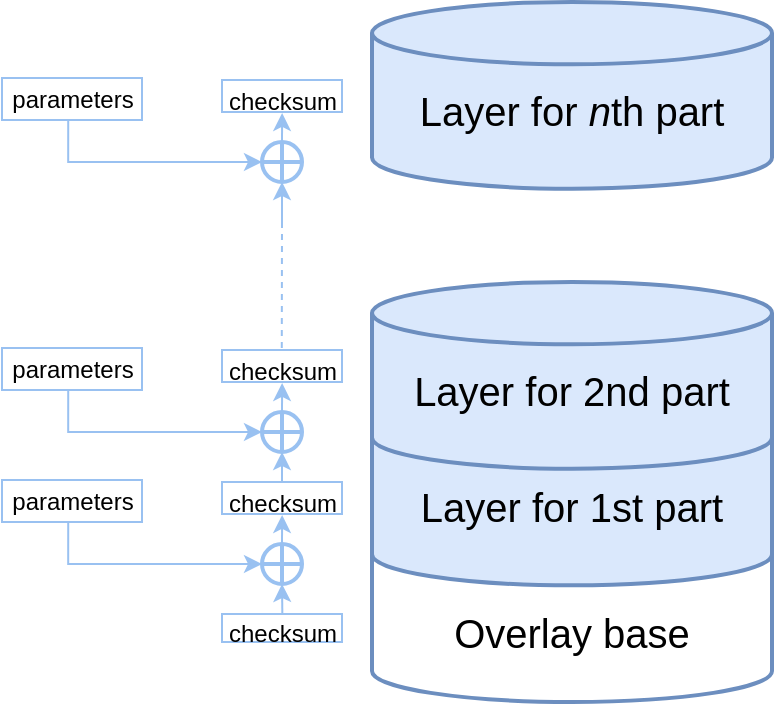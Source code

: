 <mxfile version="20.8.18"><diagram name="Page-1" id="a6xfFt8tQkR0kZ5vXe7a"><mxGraphModel dx="1147" dy="645" grid="1" gridSize="10" guides="1" tooltips="1" connect="1" arrows="1" fold="1" page="1" pageScale="1" pageWidth="850" pageHeight="1100" math="0" shadow="0"><root><mxCell id="0"/><mxCell id="1" parent="0"/><mxCell id="lnxKrOoGJMtpb8716Pi0-23" style="edgeStyle=orthogonalEdgeStyle;rounded=0;orthogonalLoop=1;jettySize=auto;html=1;exitX=0.5;exitY=0;exitDx=0;exitDy=0;entryX=0.501;entryY=1.03;entryDx=0;entryDy=0;entryPerimeter=0;strokeColor=#99c1f1;fontSize=12;fontColor=#000000;" edge="1" parent="1" source="lnxKrOoGJMtpb8716Pi0-10" target="lnxKrOoGJMtpb8716Pi0-11"><mxGeometry relative="1" as="geometry"/></mxCell><mxCell id="lnxKrOoGJMtpb8716Pi0-10" value="" style="shape=orEllipse;perimeter=ellipsePerimeter;whiteSpace=wrap;html=1;backgroundOutline=1;sketch=0;fontSize=20;fontColor=#99c1f1;fillColor=none;strokeColor=#99c1f1;strokeWidth=2;" vertex="1" parent="1"><mxGeometry x="385" y="351" width="20" height="20" as="geometry"/></mxCell><mxCell id="lnxKrOoGJMtpb8716Pi0-40" style="edgeStyle=orthogonalEdgeStyle;rounded=0;orthogonalLoop=1;jettySize=auto;html=1;entryX=0.5;entryY=1;entryDx=0;entryDy=0;strokeColor=#99c1f1;fontSize=12;fontColor=#000000;" edge="1" parent="1" target="lnxKrOoGJMtpb8716Pi0-35"><mxGeometry relative="1" as="geometry"><mxPoint x="395" y="320" as="sourcePoint"/></mxGeometry></mxCell><mxCell id="lnxKrOoGJMtpb8716Pi0-11" value="&lt;font style=&quot;font-size: 19px;&quot; color=&quot;#000000&quot;&gt;&lt;font style=&quot;font-size: 18px;&quot;&gt;&lt;font style=&quot;font-size: 17px;&quot;&gt;&lt;font style=&quot;font-size: 16px;&quot;&gt;&lt;font style=&quot;font-size: 15px;&quot;&gt;&lt;font style=&quot;font-size: 14px;&quot;&gt;&lt;font style=&quot;font-size: 13px;&quot;&gt;&lt;font style=&quot;font-size: 12px;&quot;&gt;checksum&lt;/font&gt;&lt;/font&gt;&lt;/font&gt;&lt;/font&gt;&lt;/font&gt;&lt;/font&gt;&lt;/font&gt;&lt;/font&gt;" style="text;html=1;align=center;verticalAlign=middle;resizable=1;points=[];autosize=1;strokeColor=#99c1f1;fillColor=none;fontSize=20;strokeWidth=1;" vertex="1" parent="1"><mxGeometry x="365" y="320" width="60" height="16" as="geometry"/></mxCell><mxCell id="lnxKrOoGJMtpb8716Pi0-14" style="edgeStyle=orthogonalEdgeStyle;rounded=0;orthogonalLoop=1;jettySize=auto;html=1;entryX=0;entryY=0.5;entryDx=0;entryDy=0;strokeColor=#99c1f1;fontSize=12;fontColor=#000000;exitX=0.473;exitY=0.994;exitDx=0;exitDy=0;exitPerimeter=0;" edge="1" parent="1" source="lnxKrOoGJMtpb8716Pi0-13" target="lnxKrOoGJMtpb8716Pi0-10"><mxGeometry relative="1" as="geometry"/></mxCell><mxCell id="lnxKrOoGJMtpb8716Pi0-13" value="&lt;div&gt;parameters&lt;/div&gt;" style="text;html=1;align=center;verticalAlign=middle;resizable=1;points=[];autosize=1;strokeColor=#99c1f1;fillColor=none;fontSize=12;fontColor=#000000;strokeWidth=1;" vertex="1" parent="1"><mxGeometry x="255" y="319" width="70" height="21" as="geometry"/></mxCell><mxCell id="lnxKrOoGJMtpb8716Pi0-24" style="edgeStyle=orthogonalEdgeStyle;rounded=0;orthogonalLoop=1;jettySize=auto;html=1;entryX=0.5;entryY=1;entryDx=0;entryDy=0;strokeColor=#99c1f1;fontSize=12;fontColor=#000000;exitX=0.503;exitY=0;exitDx=0;exitDy=0;exitPerimeter=0;" edge="1" parent="1" source="lnxKrOoGJMtpb8716Pi0-15" target="lnxKrOoGJMtpb8716Pi0-10"><mxGeometry relative="1" as="geometry"><mxPoint x="395" y="379" as="sourcePoint"/></mxGeometry></mxCell><mxCell id="lnxKrOoGJMtpb8716Pi0-15" value="&lt;font style=&quot;font-size: 19px;&quot; color=&quot;#000000&quot;&gt;&lt;font style=&quot;font-size: 18px;&quot;&gt;&lt;font style=&quot;font-size: 17px;&quot;&gt;&lt;font style=&quot;font-size: 16px;&quot;&gt;&lt;font style=&quot;font-size: 15px;&quot;&gt;&lt;font style=&quot;font-size: 14px;&quot;&gt;&lt;font style=&quot;font-size: 13px;&quot;&gt;&lt;font style=&quot;font-size: 12px;&quot;&gt;checksum&lt;/font&gt;&lt;/font&gt;&lt;/font&gt;&lt;/font&gt;&lt;/font&gt;&lt;/font&gt;&lt;/font&gt;&lt;/font&gt;" style="text;html=1;align=center;verticalAlign=middle;resizable=1;points=[];autosize=1;strokeColor=#99c1f1;fillColor=none;fontSize=20;strokeWidth=1;" vertex="1" parent="1"><mxGeometry x="365" y="386" width="60" height="14" as="geometry"/></mxCell><mxCell id="lnxKrOoGJMtpb8716Pi0-34" style="edgeStyle=orthogonalEdgeStyle;rounded=0;orthogonalLoop=1;jettySize=auto;html=1;exitX=0.5;exitY=0;exitDx=0;exitDy=0;entryX=0.501;entryY=1.03;entryDx=0;entryDy=0;entryPerimeter=0;strokeColor=#99c1f1;fontSize=12;fontColor=#000000;" edge="1" parent="1" source="lnxKrOoGJMtpb8716Pi0-35" target="lnxKrOoGJMtpb8716Pi0-36"><mxGeometry relative="1" as="geometry"/></mxCell><mxCell id="lnxKrOoGJMtpb8716Pi0-35" value="" style="shape=orEllipse;perimeter=ellipsePerimeter;whiteSpace=wrap;html=1;backgroundOutline=1;sketch=0;fontSize=20;fontColor=#99c1f1;fillColor=none;strokeColor=#99c1f1;strokeWidth=2;" vertex="1" parent="1"><mxGeometry x="385" y="285" width="20" height="20" as="geometry"/></mxCell><mxCell id="lnxKrOoGJMtpb8716Pi0-36" value="&lt;font style=&quot;font-size: 19px;&quot; color=&quot;#000000&quot;&gt;&lt;font style=&quot;font-size: 18px;&quot;&gt;&lt;font style=&quot;font-size: 17px;&quot;&gt;&lt;font style=&quot;font-size: 16px;&quot;&gt;&lt;font style=&quot;font-size: 15px;&quot;&gt;&lt;font style=&quot;font-size: 14px;&quot;&gt;&lt;font style=&quot;font-size: 13px;&quot;&gt;&lt;font style=&quot;font-size: 12px;&quot;&gt;checksum&lt;/font&gt;&lt;/font&gt;&lt;/font&gt;&lt;/font&gt;&lt;/font&gt;&lt;/font&gt;&lt;/font&gt;&lt;/font&gt;" style="text;html=1;align=center;verticalAlign=middle;resizable=1;points=[];autosize=1;strokeColor=#99c1f1;fillColor=none;fontSize=20;strokeWidth=1;" vertex="1" parent="1"><mxGeometry x="365" y="254" width="60" height="16" as="geometry"/></mxCell><mxCell id="lnxKrOoGJMtpb8716Pi0-37" style="edgeStyle=orthogonalEdgeStyle;rounded=0;orthogonalLoop=1;jettySize=auto;html=1;entryX=0;entryY=0.5;entryDx=0;entryDy=0;strokeColor=#99c1f1;fontSize=12;fontColor=#000000;exitX=0.473;exitY=0.994;exitDx=0;exitDy=0;exitPerimeter=0;" edge="1" parent="1" source="lnxKrOoGJMtpb8716Pi0-38" target="lnxKrOoGJMtpb8716Pi0-35"><mxGeometry relative="1" as="geometry"/></mxCell><mxCell id="lnxKrOoGJMtpb8716Pi0-38" value="&lt;div&gt;parameters&lt;/div&gt;" style="text;html=1;align=center;verticalAlign=middle;resizable=1;points=[];autosize=1;strokeColor=#99c1f1;fillColor=none;fontSize=12;fontColor=#000000;strokeWidth=1;" vertex="1" parent="1"><mxGeometry x="255" y="253" width="70" height="21" as="geometry"/></mxCell><mxCell id="lnxKrOoGJMtpb8716Pi0-41" style="edgeStyle=orthogonalEdgeStyle;rounded=0;orthogonalLoop=1;jettySize=auto;html=1;exitX=0.5;exitY=0;exitDx=0;exitDy=0;entryX=0.501;entryY=1.03;entryDx=0;entryDy=0;entryPerimeter=0;strokeColor=#99c1f1;fontSize=12;fontColor=#000000;" edge="1" parent="1" source="lnxKrOoGJMtpb8716Pi0-42" target="lnxKrOoGJMtpb8716Pi0-43"><mxGeometry relative="1" as="geometry"/></mxCell><mxCell id="lnxKrOoGJMtpb8716Pi0-42" value="" style="shape=orEllipse;perimeter=ellipsePerimeter;whiteSpace=wrap;html=1;backgroundOutline=1;sketch=0;fontSize=20;fontColor=#99c1f1;fillColor=none;strokeColor=#99c1f1;strokeWidth=2;" vertex="1" parent="1"><mxGeometry x="385" y="150" width="20" height="20" as="geometry"/></mxCell><mxCell id="lnxKrOoGJMtpb8716Pi0-43" value="&lt;font style=&quot;font-size: 19px;&quot; color=&quot;#000000&quot;&gt;&lt;font style=&quot;font-size: 18px;&quot;&gt;&lt;font style=&quot;font-size: 17px;&quot;&gt;&lt;font style=&quot;font-size: 16px;&quot;&gt;&lt;font style=&quot;font-size: 15px;&quot;&gt;&lt;font style=&quot;font-size: 14px;&quot;&gt;&lt;font style=&quot;font-size: 13px;&quot;&gt;&lt;font style=&quot;font-size: 12px;&quot;&gt;checksum&lt;/font&gt;&lt;/font&gt;&lt;/font&gt;&lt;/font&gt;&lt;/font&gt;&lt;/font&gt;&lt;/font&gt;&lt;/font&gt;" style="text;html=1;align=center;verticalAlign=middle;resizable=1;points=[];autosize=1;strokeColor=#99c1f1;fillColor=none;fontSize=20;strokeWidth=1;" vertex="1" parent="1"><mxGeometry x="365" y="119" width="60" height="16" as="geometry"/></mxCell><mxCell id="lnxKrOoGJMtpb8716Pi0-44" style="edgeStyle=orthogonalEdgeStyle;rounded=0;orthogonalLoop=1;jettySize=auto;html=1;entryX=0;entryY=0.5;entryDx=0;entryDy=0;strokeColor=#99c1f1;fontSize=12;fontColor=#000000;exitX=0.473;exitY=0.994;exitDx=0;exitDy=0;exitPerimeter=0;" edge="1" parent="1" source="lnxKrOoGJMtpb8716Pi0-45" target="lnxKrOoGJMtpb8716Pi0-42"><mxGeometry relative="1" as="geometry"/></mxCell><mxCell id="lnxKrOoGJMtpb8716Pi0-45" value="&lt;div&gt;parameters&lt;/div&gt;" style="text;html=1;align=center;verticalAlign=middle;resizable=1;points=[];autosize=1;strokeColor=#99c1f1;fillColor=none;fontSize=12;fontColor=#000000;strokeWidth=1;" vertex="1" parent="1"><mxGeometry x="255" y="118" width="70" height="21" as="geometry"/></mxCell><mxCell id="lnxKrOoGJMtpb8716Pi0-46" value="" style="endArrow=none;dashed=1;html=1;rounded=0;strokeColor=#99c1f1;fontSize=12;fontColor=#000000;" edge="1" parent="1"><mxGeometry width="50" height="50" relative="1" as="geometry"><mxPoint x="394.89" y="253" as="sourcePoint"/><mxPoint x="395" y="190" as="targetPoint"/></mxGeometry></mxCell><mxCell id="lnxKrOoGJMtpb8716Pi0-47" value="" style="endArrow=classic;html=1;rounded=0;strokeColor=#99c1f1;fontSize=12;fontColor=#000000;entryX=0.5;entryY=1;entryDx=0;entryDy=0;" edge="1" parent="1" target="lnxKrOoGJMtpb8716Pi0-42"><mxGeometry width="50" height="50" relative="1" as="geometry"><mxPoint x="395" y="190" as="sourcePoint"/><mxPoint x="450" y="190" as="targetPoint"/></mxGeometry></mxCell><mxCell id="lnxKrOoGJMtpb8716Pi0-1" value="&lt;div&gt;&lt;font style=&quot;font-size: 13px;&quot;&gt;&lt;font style=&quot;font-size: 14px;&quot;&gt;&lt;font style=&quot;font-size: 15px;&quot;&gt;&lt;font style=&quot;font-size: 16px;&quot;&gt;&lt;font style=&quot;font-size: 17px;&quot;&gt;&lt;font style=&quot;font-size: 18px;&quot;&gt;&lt;font style=&quot;font-size: 19px;&quot;&gt;&lt;font style=&quot;font-size: 20px;&quot;&gt;&lt;br&gt;&lt;/font&gt;&lt;/font&gt;&lt;/font&gt;&lt;/font&gt;&lt;/font&gt;&lt;/font&gt;&lt;/font&gt;&lt;/font&gt;&lt;/div&gt;&lt;div&gt;&lt;font style=&quot;font-size: 13px;&quot;&gt;&lt;font style=&quot;font-size: 14px;&quot;&gt;&lt;font style=&quot;font-size: 15px;&quot;&gt;&lt;font style=&quot;font-size: 16px;&quot;&gt;&lt;font style=&quot;font-size: 17px;&quot;&gt;&lt;font style=&quot;font-size: 18px;&quot;&gt;&lt;font style=&quot;font-size: 19px;&quot;&gt;&lt;font style=&quot;font-size: 20px;&quot;&gt;Overlay base&lt;/font&gt;&lt;/font&gt;&lt;/font&gt;&lt;/font&gt;&lt;/font&gt;&lt;/font&gt;&lt;/font&gt;&lt;/font&gt;&lt;/div&gt;" style="strokeWidth=2;html=1;shape=mxgraph.flowchart.database;whiteSpace=wrap;strokeColor=#6c8ebf;" vertex="1" parent="1"><mxGeometry x="440" y="336.667" width="200" height="93.333" as="geometry"/></mxCell><mxCell id="lnxKrOoGJMtpb8716Pi0-2" value="&lt;div&gt;&lt;br&gt;&lt;/div&gt;&lt;div&gt;&lt;font style=&quot;font-size: 20px;&quot;&gt;&lt;font style=&quot;font-size: 20px;&quot;&gt;Layer for 1st part&lt;/font&gt;&lt;/font&gt;&lt;br&gt;&lt;/div&gt;" style="strokeWidth=2;html=1;shape=mxgraph.flowchart.database;whiteSpace=wrap;fillColor=#dae8fc;strokeColor=#6c8ebf;" vertex="1" parent="1"><mxGeometry x="440" y="278.333" width="200" height="93.333" as="geometry"/></mxCell><mxCell id="lnxKrOoGJMtpb8716Pi0-3" value="&lt;div&gt;&lt;br&gt;&lt;/div&gt;&lt;div&gt;&lt;font style=&quot;font-size: 20px;&quot;&gt;&lt;font style=&quot;font-size: 20px;&quot;&gt;Layer for 2nd part&lt;/font&gt;&lt;/font&gt;&lt;br&gt;&lt;/div&gt;" style="strokeWidth=2;html=1;shape=mxgraph.flowchart.database;whiteSpace=wrap;fillColor=#dae8fc;strokeColor=#6c8ebf;" vertex="1" parent="1"><mxGeometry x="440" y="220" width="200" height="93.333" as="geometry"/></mxCell><mxCell id="lnxKrOoGJMtpb8716Pi0-5" value="" style="shape=image;html=1;verticalAlign=top;verticalLabelPosition=bottom;labelBackgroundColor=#ffffff;imageAspect=0;aspect=fixed;image=https://cdn4.iconfinder.com/data/icons/essential-app-1/16/dot-more-menu-hide-128.png;fontSize=20;rotation=0;direction=south;imageBackground=none;fontColor=#99c1f1;imageBorder=none;noLabel=0;connectable=0;allowArrows=0;" vertex="1" parent="1"><mxGeometry x="440" y="175.667" width="44.333" height="44.333" as="geometry"/></mxCell><mxCell id="lnxKrOoGJMtpb8716Pi0-8" value="" style="shape=image;html=1;verticalAlign=top;verticalLabelPosition=bottom;labelBackgroundColor=#ffffff;imageAspect=0;aspect=fixed;image=https://cdn4.iconfinder.com/data/icons/essential-app-1/16/dot-more-menu-hide-128.png;fontSize=20;rotation=0;direction=south;imageBackground=none;fontColor=#99c1f1;imageBorder=none;noLabel=0;connectable=0;allowArrows=0;" vertex="1" parent="1"><mxGeometry x="590" y="173.333" width="46.667" height="46.667" as="geometry"/></mxCell><mxCell id="lnxKrOoGJMtpb8716Pi0-9" value="&lt;div&gt;&lt;br&gt;&lt;/div&gt;&lt;div&gt;&lt;font style=&quot;font-size: 20px;&quot;&gt;&lt;font style=&quot;font-size: 20px;&quot;&gt;Layer for &lt;i&gt;n&lt;/i&gt;th part&lt;/font&gt;&lt;/font&gt;&lt;br&gt;&lt;/div&gt;" style="strokeWidth=2;html=1;shape=mxgraph.flowchart.database;whiteSpace=wrap;fillColor=#dae8fc;strokeColor=#6c8ebf;" vertex="1" parent="1"><mxGeometry x="440" y="80" width="200" height="93.333" as="geometry"/></mxCell></root></mxGraphModel></diagram></mxfile>